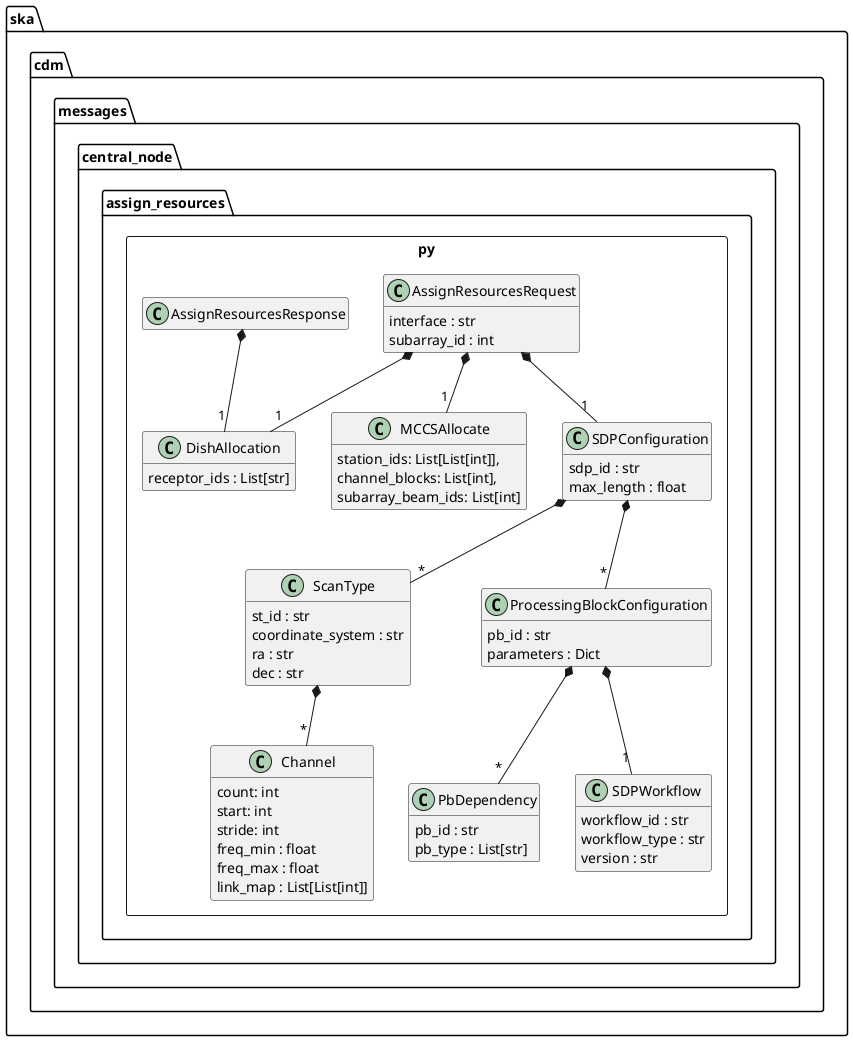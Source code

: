 @startuml
hide empty members

package ska.cdm.messages.central_node {
    package assign_resources.py <<Rectangle>> {
        class DishAllocation {
            receptor_ids : List[str]
        }

        class MCCSAllocate {
            station_ids: List[List[int]],
            channel_blocks: List[int],
            subarray_beam_ids: List[int]
        }

        class Channel {
            count: int
            start: int
            stride: int
            freq_min : float
            freq_max : float
            link_map : List[List[int]]
        }

        class ScanType {
            st_id : str
            coordinate_system : str
            ra : str
            dec : str
        }
        ScanType *-- "*" Channel

        class PbDependency {
            pb_id : str
            pb_type : List[str]
        }

        class SDPWorkflow {
            workflow_id : str
            workflow_type : str
            version : str
        }

        class ProcessingBlockConfiguration {
            pb_id : str
            parameters : Dict
        }
        ProcessingBlockConfiguration  *-- "1" SDPWorkflow
        ProcessingBlockConfiguration  *-- "*" PbDependency

        class SDPConfiguration {
            sdp_id : str
            max_length : float
        }
        SDPConfiguration *-- "*" ScanType
        SDPConfiguration *-- "*" ProcessingBlockConfiguration

        class AssignResourcesRequest {
            interface : str
            subarray_id : int
        }

        AssignResourcesRequest *-- "1" DishAllocation
        AssignResourcesRequest *-- "1" MCCSAllocate
        AssignResourcesRequest *-- "1" SDPConfiguration

        class AssignResourcesResponse
        AssignResourcesResponse *-- "1" DishAllocation
	}
}

@enduml
